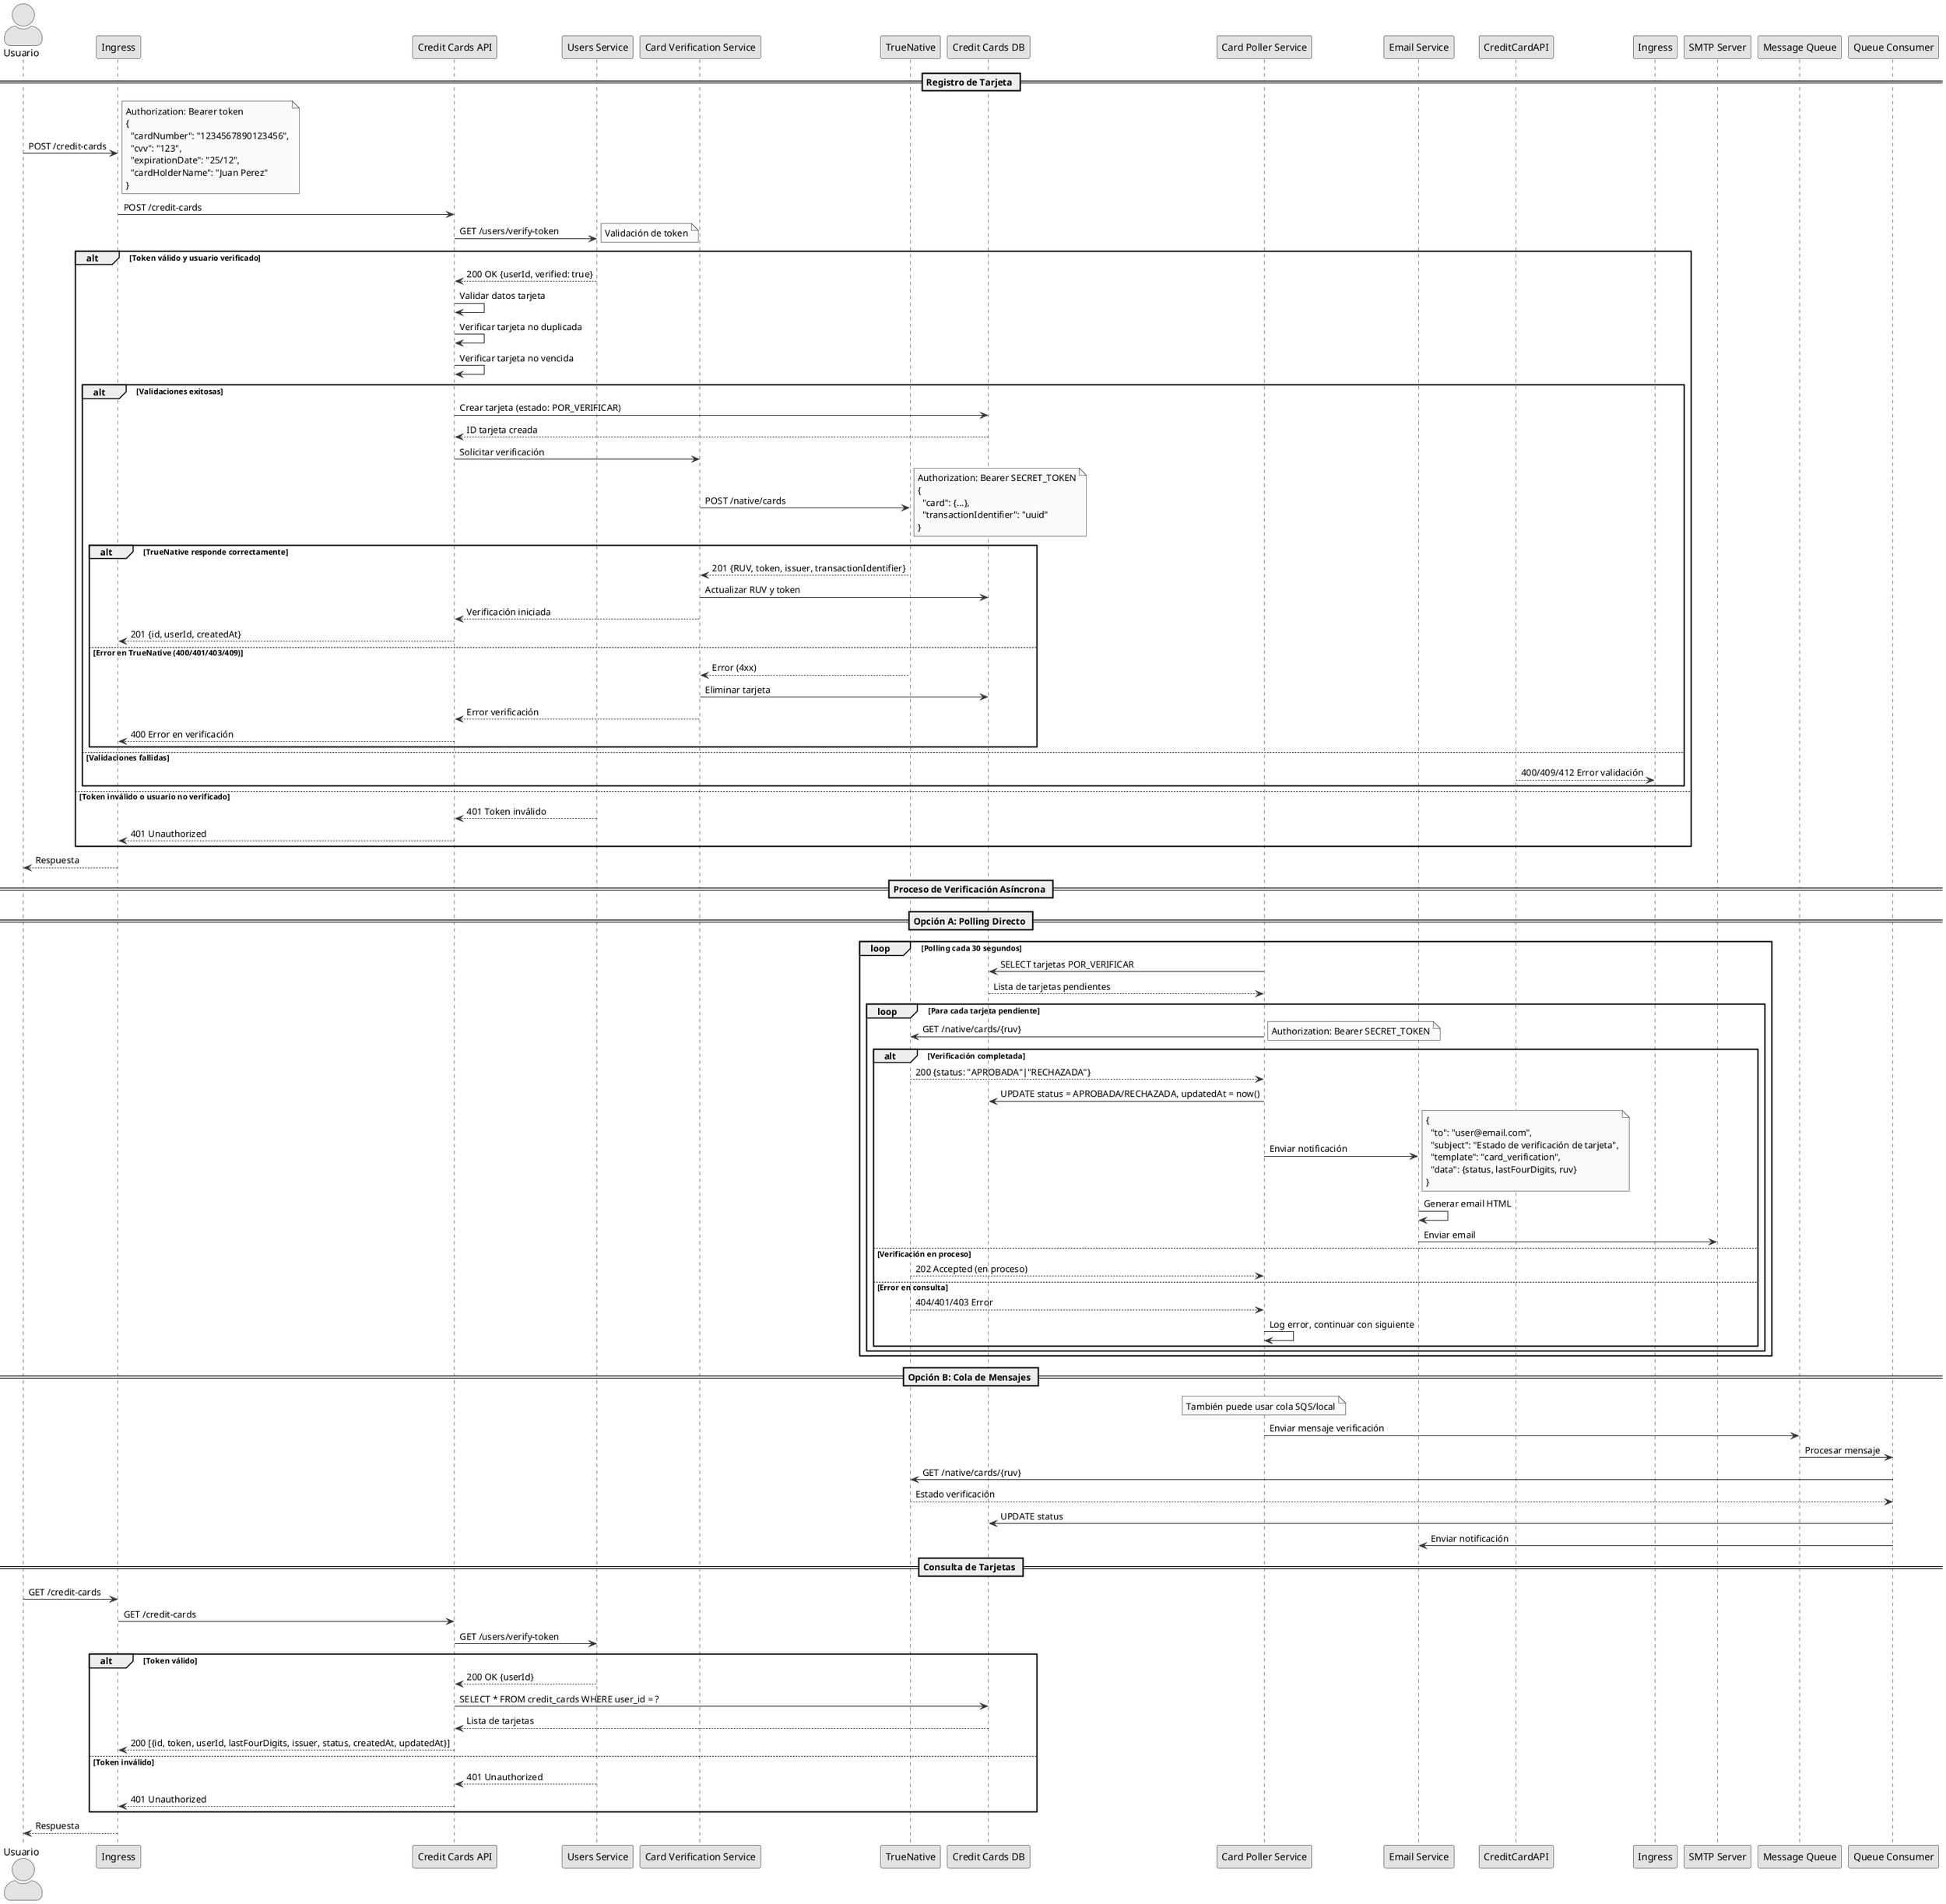 @startuml
skinparam monochrome true
skinparam shadowing false
skinparam ArrowColor #333
skinparam ActorStyle awesome

actor Usuario as U
participant "Ingress" as ING
participant "Credit Cards API" as CC
participant "Users Service" as US
participant "Card Verification Service" as CVS
participant "TrueNative" as TN
participant "Credit Cards DB" as CCDB
participant "Card Poller Service" as PS
participant "Email Service" as ES

== Registro de Tarjeta ==
U -> ING: POST /credit-cards
note right: Authorization: Bearer token\n{\n  "cardNumber": "1234567890123456",\n  "cvv": "123",\n  "expirationDate": "25/12",\n  "cardHolderName": "Juan Perez"\n}

ING -> CC: POST /credit-cards
CC -> US: GET /users/verify-token
note right: Validación de token

alt Token válido y usuario verificado
    US --> CC: 200 OK {userId, verified: true}
    
    CC -> CC: Validar datos tarjeta
    CC -> CC: Verificar tarjeta no duplicada
    CC -> CC: Verificar tarjeta no vencida
    
    alt Validaciones exitosas
        CC -> CCDB: Crear tarjeta (estado: POR_VERIFICAR)
        CCDB --> CC: ID tarjeta creada
        
        CC -> CVS: Solicitar verificación
        CVS -> TN: POST /native/cards
        note right: Authorization: Bearer SECRET_TOKEN\n{\n  "card": {...},\n  "transactionIdentifier": "uuid"\n}
        
        alt TrueNative responde correctamente
            TN --> CVS: 201 {RUV, token, issuer, transactionIdentifier}
            CVS -> CCDB: Actualizar RUV y token
            CVS --> CC: Verificación iniciada
            CC --> ING: 201 {id, userId, createdAt}
            
        else Error en TrueNative (400/401/403/409)
            TN --> CVS: Error (4xx)
            CVS -> CCDB: Eliminar tarjeta
            CVS --> CC: Error verificación
            CC --> ING: 400 Error en verificación
        end
        
    else Validaciones fallidas
        CreditCardAPI --> Ingress: 400/409/412 Error validación
    end
    
else Token inválido o usuario no verificado
    US --> CC: 401 Token inválido
    CC --> ING: 401 Unauthorized
end

ING --> U: Respuesta

== Proceso de Verificación Asíncrona ==

== Opción A: Polling Directo ==
loop Polling cada 30 segundos
    PS -> CCDB: SELECT tarjetas POR_VERIFICAR
    CCDB --> PS: Lista de tarjetas pendientes
    
    loop Para cada tarjeta pendiente
        PS -> TN: GET /native/cards/{ruv}
        note right: Authorization: Bearer SECRET_TOKEN
        
        alt Verificación completada
            TN --> PS: 200 {status: "APROBADA"|"RECHAZADA"}
            PS -> CCDB: UPDATE status = APROBADA/RECHAZADA, updatedAt = now()
            
            PS -> ES: Enviar notificación
            note right: {\n  "to": "user@email.com",\n  "subject": "Estado de verificación de tarjeta",\n  "template": "card_verification",\n  "data": {status, lastFourDigits, ruv}\n}
            ES -> ES: Generar email HTML
            ES -> "SMTP Server": Enviar email
            
        else Verificación en proceso
            TN --> PS: 202 Accepted (en proceso)
            
        else Error en consulta
            TN --> PS: 404/401/403 Error
            PS -> PS: Log error, continuar con siguiente
        end
    end
end

== Opción B: Cola de Mensajes ==
note over PS: También puede usar cola SQS/local
PS -> "Message Queue": Enviar mensaje verificación
"Message Queue" -> "Queue Consumer": Procesar mensaje
"Queue Consumer" -> TN: GET /native/cards/{ruv}
TN --> "Queue Consumer": Estado verificación
"Queue Consumer" -> CCDB: UPDATE status
"Queue Consumer" -> ES: Enviar notificación

== Consulta de Tarjetas ==
U -> ING: GET /credit-cards
ING -> CC: GET /credit-cards
CC -> US: GET /users/verify-token

alt Token válido
    US --> CC: 200 OK {userId}
    CC -> CCDB: SELECT * FROM credit_cards WHERE user_id = ?
    CCDB --> CC: Lista de tarjetas
    CC --> ING: 200 [{id, token, userId, lastFourDigits, issuer, status, createdAt, updatedAt}]
    
else Token inválido
    US --> CC: 401 Unauthorized
    CC --> ING: 401 Unauthorized
end

ING --> U: Respuesta

@enduml